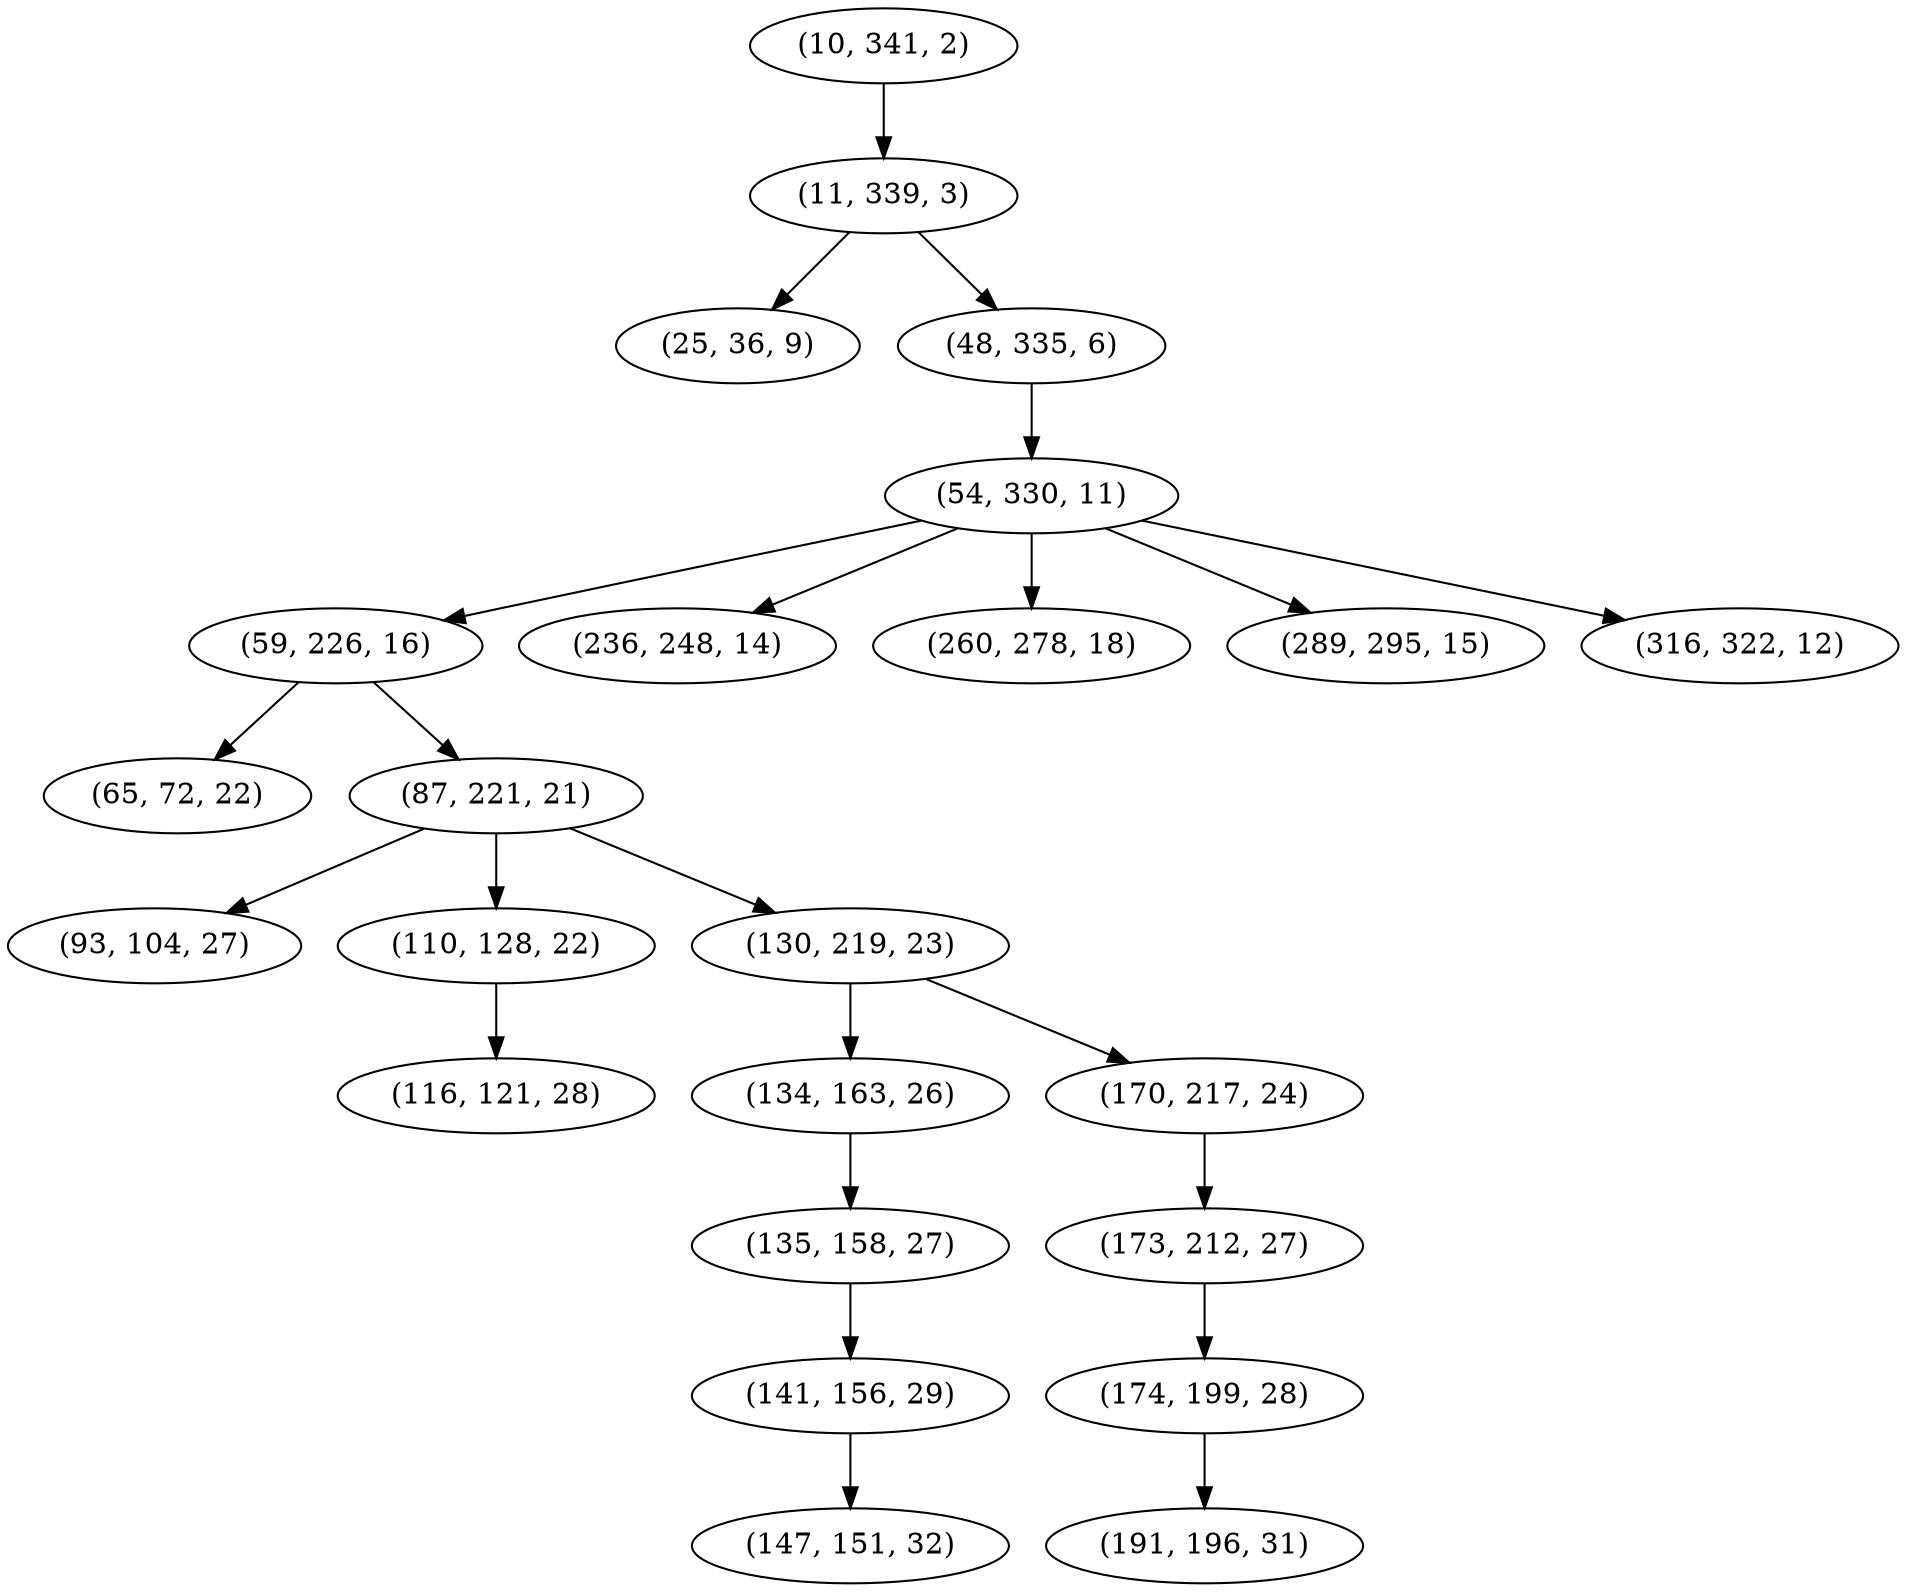 digraph tree {
    "(10, 341, 2)";
    "(11, 339, 3)";
    "(25, 36, 9)";
    "(48, 335, 6)";
    "(54, 330, 11)";
    "(59, 226, 16)";
    "(65, 72, 22)";
    "(87, 221, 21)";
    "(93, 104, 27)";
    "(110, 128, 22)";
    "(116, 121, 28)";
    "(130, 219, 23)";
    "(134, 163, 26)";
    "(135, 158, 27)";
    "(141, 156, 29)";
    "(147, 151, 32)";
    "(170, 217, 24)";
    "(173, 212, 27)";
    "(174, 199, 28)";
    "(191, 196, 31)";
    "(236, 248, 14)";
    "(260, 278, 18)";
    "(289, 295, 15)";
    "(316, 322, 12)";
    "(10, 341, 2)" -> "(11, 339, 3)";
    "(11, 339, 3)" -> "(25, 36, 9)";
    "(11, 339, 3)" -> "(48, 335, 6)";
    "(48, 335, 6)" -> "(54, 330, 11)";
    "(54, 330, 11)" -> "(59, 226, 16)";
    "(54, 330, 11)" -> "(236, 248, 14)";
    "(54, 330, 11)" -> "(260, 278, 18)";
    "(54, 330, 11)" -> "(289, 295, 15)";
    "(54, 330, 11)" -> "(316, 322, 12)";
    "(59, 226, 16)" -> "(65, 72, 22)";
    "(59, 226, 16)" -> "(87, 221, 21)";
    "(87, 221, 21)" -> "(93, 104, 27)";
    "(87, 221, 21)" -> "(110, 128, 22)";
    "(87, 221, 21)" -> "(130, 219, 23)";
    "(110, 128, 22)" -> "(116, 121, 28)";
    "(130, 219, 23)" -> "(134, 163, 26)";
    "(130, 219, 23)" -> "(170, 217, 24)";
    "(134, 163, 26)" -> "(135, 158, 27)";
    "(135, 158, 27)" -> "(141, 156, 29)";
    "(141, 156, 29)" -> "(147, 151, 32)";
    "(170, 217, 24)" -> "(173, 212, 27)";
    "(173, 212, 27)" -> "(174, 199, 28)";
    "(174, 199, 28)" -> "(191, 196, 31)";
}
